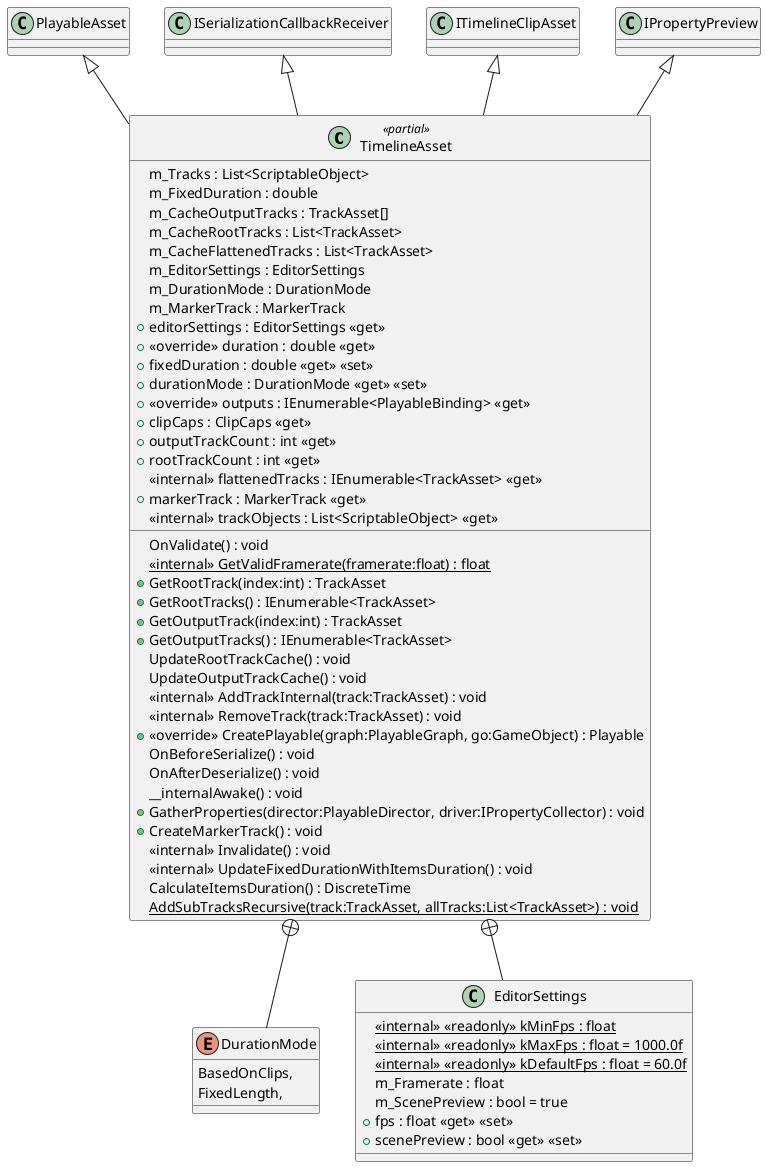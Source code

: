 @startuml
class TimelineAsset <<partial>> {
    m_Tracks : List<ScriptableObject>
    m_FixedDuration : double
    m_CacheOutputTracks : TrackAsset[]
    m_CacheRootTracks : List<TrackAsset>
    m_CacheFlattenedTracks : List<TrackAsset>
    m_EditorSettings : EditorSettings
    m_DurationMode : DurationMode
    m_MarkerTrack : MarkerTrack
    + editorSettings : EditorSettings <<get>>
    + <<override>> duration : double <<get>>
    + fixedDuration : double <<get>> <<set>>
    + durationMode : DurationMode <<get>> <<set>>
    + <<override>> outputs : IEnumerable<PlayableBinding> <<get>>
    + clipCaps : ClipCaps <<get>>
    + outputTrackCount : int <<get>>
    + rootTrackCount : int <<get>>
    OnValidate() : void
    <<internal>> {static} GetValidFramerate(framerate:float) : float
    + GetRootTrack(index:int) : TrackAsset
    + GetRootTracks() : IEnumerable<TrackAsset>
    + GetOutputTrack(index:int) : TrackAsset
    + GetOutputTracks() : IEnumerable<TrackAsset>
    UpdateRootTrackCache() : void
    UpdateOutputTrackCache() : void
    <<internal>> flattenedTracks : IEnumerable<TrackAsset> <<get>>
    + markerTrack : MarkerTrack <<get>>
    <<internal>> trackObjects : List<ScriptableObject> <<get>>
    <<internal>> AddTrackInternal(track:TrackAsset) : void
    <<internal>> RemoveTrack(track:TrackAsset) : void
    + <<override>> CreatePlayable(graph:PlayableGraph, go:GameObject) : Playable
    OnBeforeSerialize() : void
    OnAfterDeserialize() : void
    __internalAwake() : void
    + GatherProperties(director:PlayableDirector, driver:IPropertyCollector) : void
    + CreateMarkerTrack() : void
    <<internal>> Invalidate() : void
    <<internal>> UpdateFixedDurationWithItemsDuration() : void
    CalculateItemsDuration() : DiscreteTime
    {static} AddSubTracksRecursive(track:TrackAsset, allTracks:List<TrackAsset>) : void
}
enum DurationMode {
    BasedOnClips,
    FixedLength,
}
class EditorSettings {
    <<internal>> {static} <<readonly>> kMinFps : float
    <<internal>> {static} <<readonly>> kMaxFps : float = 1000.0f
    <<internal>> {static} <<readonly>> kDefaultFps : float = 60.0f
    m_Framerate : float
    m_ScenePreview : bool = true
    + fps : float <<get>> <<set>>
    + scenePreview : bool <<get>> <<set>>
}
PlayableAsset <|-- TimelineAsset
ISerializationCallbackReceiver <|-- TimelineAsset
ITimelineClipAsset <|-- TimelineAsset
IPropertyPreview <|-- TimelineAsset
TimelineAsset +-- DurationMode
TimelineAsset +-- EditorSettings
@enduml
